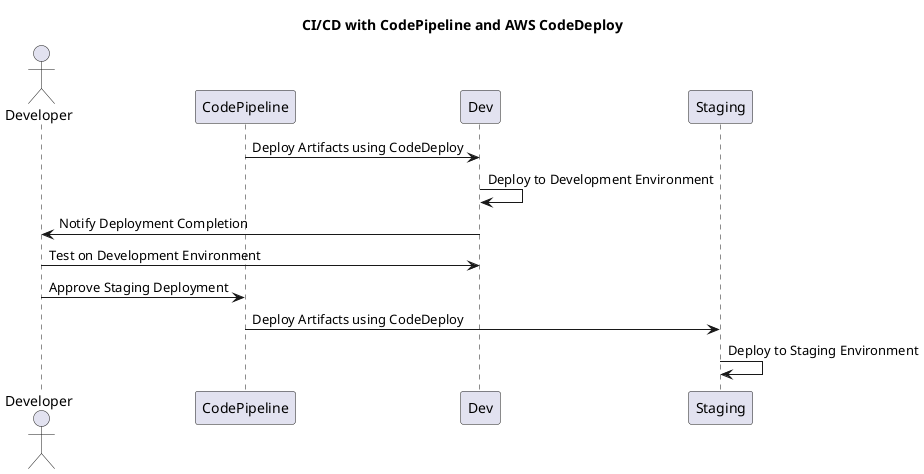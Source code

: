 @startuml
title CI/CD with CodePipeline and AWS CodeDeploy

actor Developer
participant CodePipeline
participant DevServer as "Dev"
participant StagingServer as "Staging"

CodePipeline -> DevServer : Deploy Artifacts using CodeDeploy
DevServer -> DevServer : Deploy to Development Environment
DevServer -> Developer : Notify Deployment Completion

Developer -> DevServer : Test on Development Environment
Developer -> CodePipeline : Approve Staging Deployment

CodePipeline -> StagingServer : Deploy Artifacts using CodeDeploy
StagingServer -> StagingServer : Deploy to Staging Environment

@enduml
